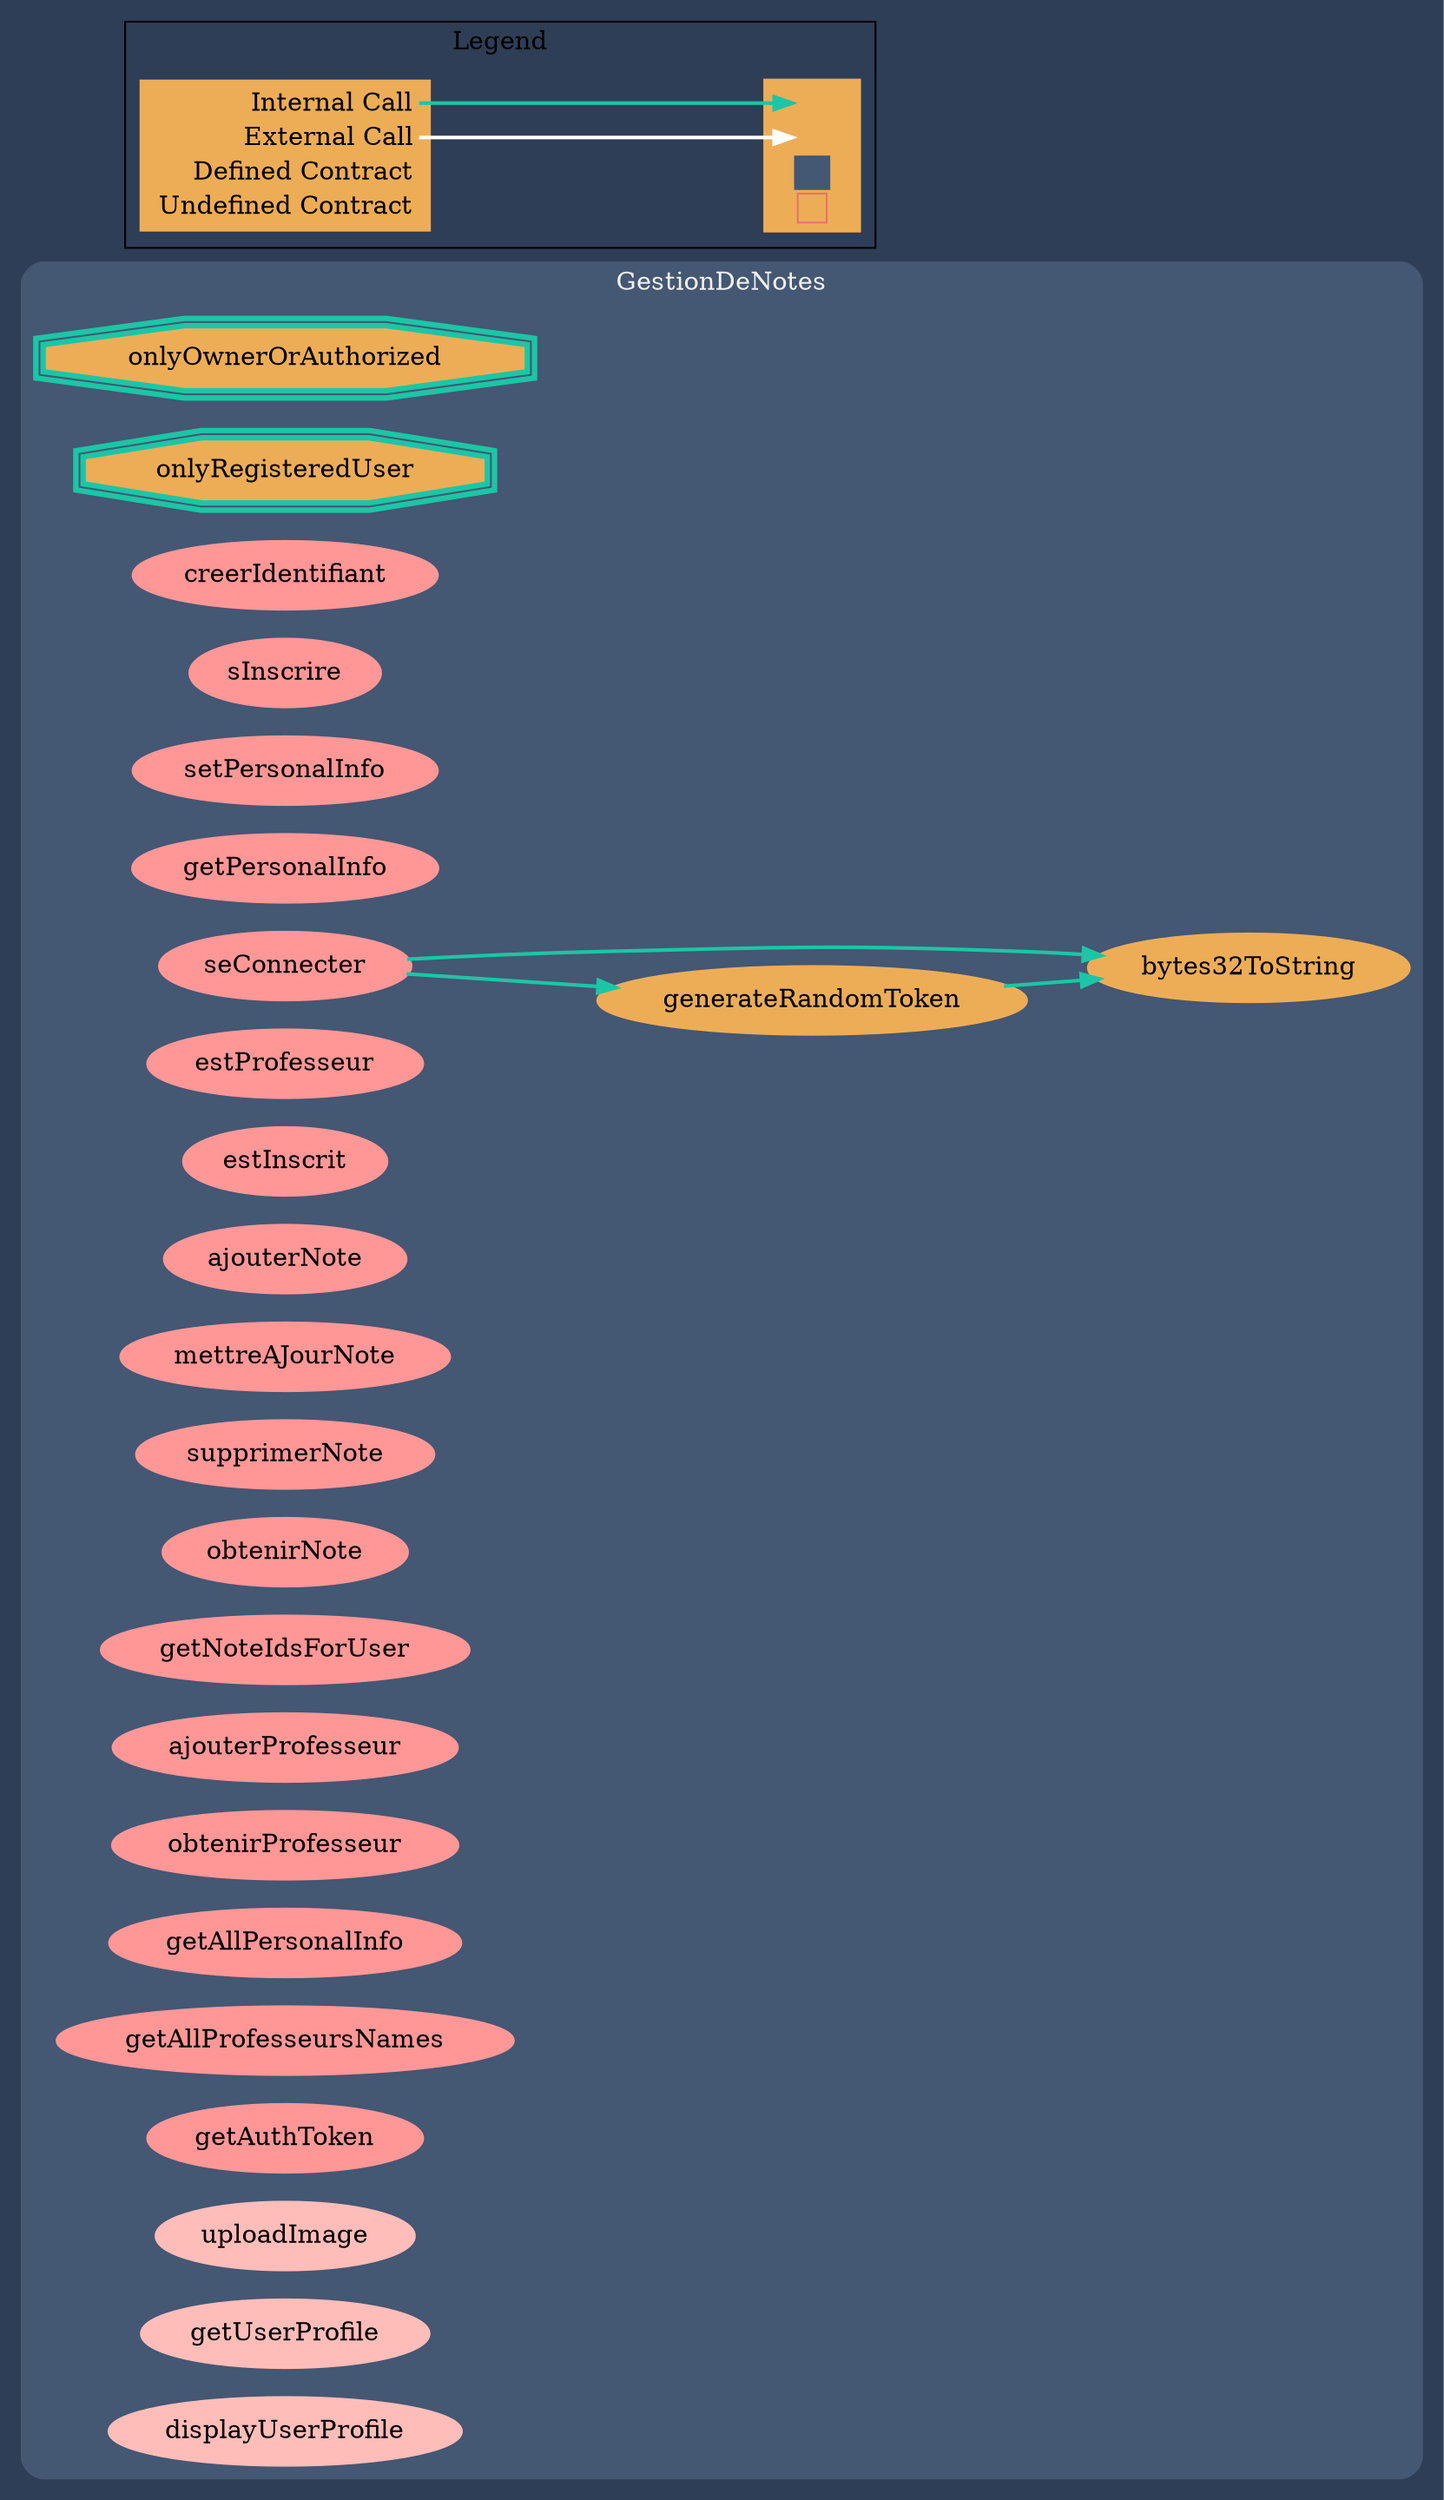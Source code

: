 digraph G {
  graph [ ratio = "auto", page = "100", compound =true, bgcolor = "#2e3e56" ];
  node [ style = "filled", fillcolor = "#edad56", color = "#edad56", penwidth =3 ];
  edge [ color = "#fcfcfc", penwidth =2, fontname = "helvetica Neue Ultra Light" ];
subgraph "clusterGestionDeNotes" {
  graph [ label = "GestionDeNotes", color = "#445773", fontcolor = "#f0f0f0", style = "rounded", bgcolor = "#445773" ];
  "GestionDeNotes.onlyOwnerOrAuthorized" [ label = "onlyOwnerOrAuthorized", color = "#1bc6a6", shape =doubleoctagon ];
  "GestionDeNotes.onlyRegisteredUser" [ label = "onlyRegisteredUser", color = "#1bc6a6", shape =doubleoctagon ];
  "GestionDeNotes.creerIdentifiant" [ label = "creerIdentifiant", color = "#FF9797", fillcolor = "#FF9797" ];
  "GestionDeNotes.sInscrire" [ label = "sInscrire", color = "#FF9797", fillcolor = "#FF9797" ];
  "GestionDeNotes.setPersonalInfo" [ label = "setPersonalInfo", color = "#FF9797", fillcolor = "#FF9797" ];
  "GestionDeNotes.getPersonalInfo" [ label = "getPersonalInfo", color = "#FF9797", fillcolor = "#FF9797" ];
  "GestionDeNotes.seConnecter" [ label = "seConnecter", color = "#FF9797", fillcolor = "#FF9797" ];
  "GestionDeNotes.estProfesseur" [ label = "estProfesseur", color = "#FF9797", fillcolor = "#FF9797" ];
  "GestionDeNotes.estInscrit" [ label = "estInscrit", color = "#FF9797", fillcolor = "#FF9797" ];
  "GestionDeNotes.ajouterNote" [ label = "ajouterNote", color = "#FF9797", fillcolor = "#FF9797" ];
  "GestionDeNotes.mettreAJourNote" [ label = "mettreAJourNote", color = "#FF9797", fillcolor = "#FF9797" ];
  "GestionDeNotes.supprimerNote" [ label = "supprimerNote", color = "#FF9797", fillcolor = "#FF9797" ];
  "GestionDeNotes.obtenirNote" [ label = "obtenirNote", color = "#FF9797", fillcolor = "#FF9797" ];
  "GestionDeNotes.getNoteIdsForUser" [ label = "getNoteIdsForUser", color = "#FF9797", fillcolor = "#FF9797" ];
  "GestionDeNotes.ajouterProfesseur" [ label = "ajouterProfesseur", color = "#FF9797", fillcolor = "#FF9797" ];
  "GestionDeNotes.obtenirProfesseur" [ label = "obtenirProfesseur", color = "#FF9797", fillcolor = "#FF9797" ];
  "GestionDeNotes.getAllPersonalInfo" [ label = "getAllPersonalInfo", color = "#FF9797", fillcolor = "#FF9797" ];
  "GestionDeNotes.getAllProfesseursNames" [ label = "getAllProfesseursNames", color = "#FF9797", fillcolor = "#FF9797" ];
  "GestionDeNotes.generateRandomToken" [ label = "generateRandomToken" ];
  "GestionDeNotes.bytes32ToString" [ label = "bytes32ToString" ];
  "GestionDeNotes.getAuthToken" [ label = "getAuthToken", color = "#FF9797", fillcolor = "#FF9797" ];
  "GestionDeNotes.uploadImage" [ label = "uploadImage", color = "#ffbdb9", fillcolor = "#ffbdb9" ];
  "GestionDeNotes.getUserProfile" [ label = "getUserProfile", color = "#ffbdb9", fillcolor = "#ffbdb9" ];
  "GestionDeNotes.displayUserProfile" [ label = "displayUserProfile", color = "#ffbdb9", fillcolor = "#ffbdb9" ];
}

  "GestionDeNotes.seConnecter";
  "GestionDeNotes.generateRandomToken";
  "GestionDeNotes.bytes32ToString";
  "GestionDeNotes.seConnecter" -> "GestionDeNotes.generateRandomToken" [ color = "#1bc6a6" ];
  "GestionDeNotes.seConnecter" -> "GestionDeNotes.bytes32ToString" [ color = "#1bc6a6" ];
  "GestionDeNotes.generateRandomToken" -> "GestionDeNotes.bytes32ToString" [ color = "#1bc6a6" ];


rankdir=LR
node [shape=plaintext]
subgraph cluster_01 { 
label = "Legend";
key [label=<<table border="0" cellpadding="2" cellspacing="0" cellborder="0">
  <tr><td align="right" port="i1">Internal Call</td></tr>
  <tr><td align="right" port="i2">External Call</td></tr>
  <tr><td align="right" port="i3">Defined Contract</td></tr>
  <tr><td align="right" port="i4">Undefined Contract</td></tr>
  </table>>]
key2 [label=<<table border="0" cellpadding="2" cellspacing="0" cellborder="0">
  <tr><td port="i1">&nbsp;&nbsp;&nbsp;</td></tr>
  <tr><td port="i2">&nbsp;&nbsp;&nbsp;</td></tr>
  <tr><td port="i3" bgcolor="#445773">&nbsp;&nbsp;&nbsp;</td></tr>
  <tr><td port="i4">
    <table border="1" cellborder="0" cellspacing="0" cellpadding="7" color="#e8726d">
      <tr>
       <td></td>
      </tr>
     </table>
  </td></tr>
  </table>>]
key:i1:e -> key2:i1:w [color="#1bc6a6"]
key:i2:e -> key2:i2:w [color="white"]
}
}
